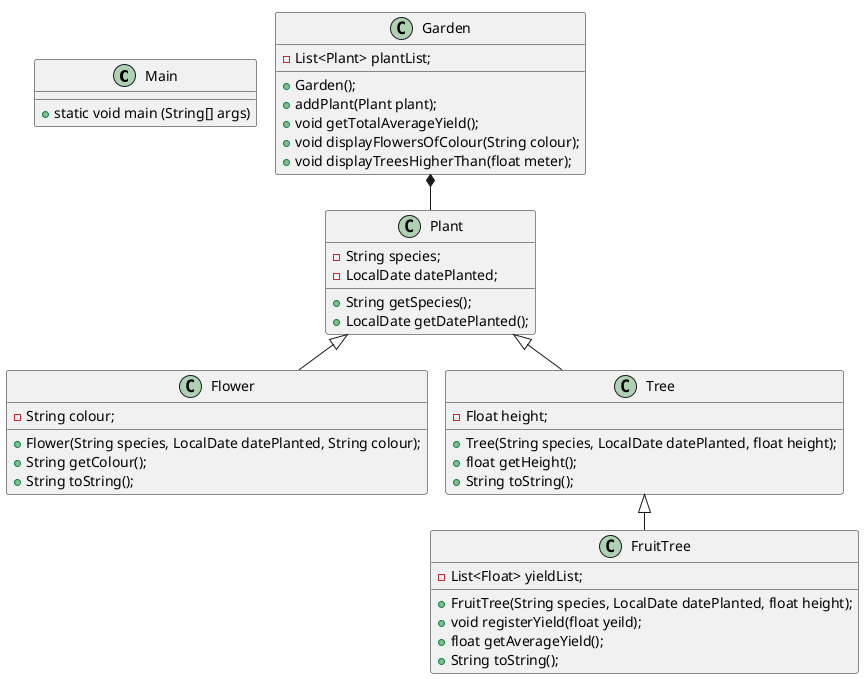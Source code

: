 @startuml
'https://plantuml.com/class-diagram
!pragma layout smetana

        Class Main{
        +static void main (String[] args)
        }

        Class Flower{
        -String colour;

        +Flower(String species, LocalDate datePlanted, String colour);
        +String getColour();
        +String toString();
        }

        Class FruitTree{
        -List<Float> yieldList;

        +FruitTree(String species, LocalDate datePlanted, float height);
        +void registerYield(float yeild);
        +float getAverageYield();
        +String toString();
        }

        Class Garden{
        -List<Plant> plantList;

        +Garden();
        +addPlant(Plant plant);
        +void getTotalAverageYield();
        +void displayFlowersOfColour(String colour);
        +void displayTreesHigherThan(float meter);
        }

        Class Plant{
        -String species;
        -LocalDate datePlanted;

        +String getSpecies();
        +LocalDate getDatePlanted();
        }

        Class Tree{
        -Float height;

        +Tree(String species, LocalDate datePlanted, float height);
        +float getHeight();
        +String toString();
        }


        Garden *-- Plant
        Plant <|-- Flower
        Plant <|-- Tree
        Tree <|-- FruitTree





@enduml

implements ..|>
extends <|-- (is-a)
composition *-- (must-have)
Aggregation o-- (can-have)
Associering <--